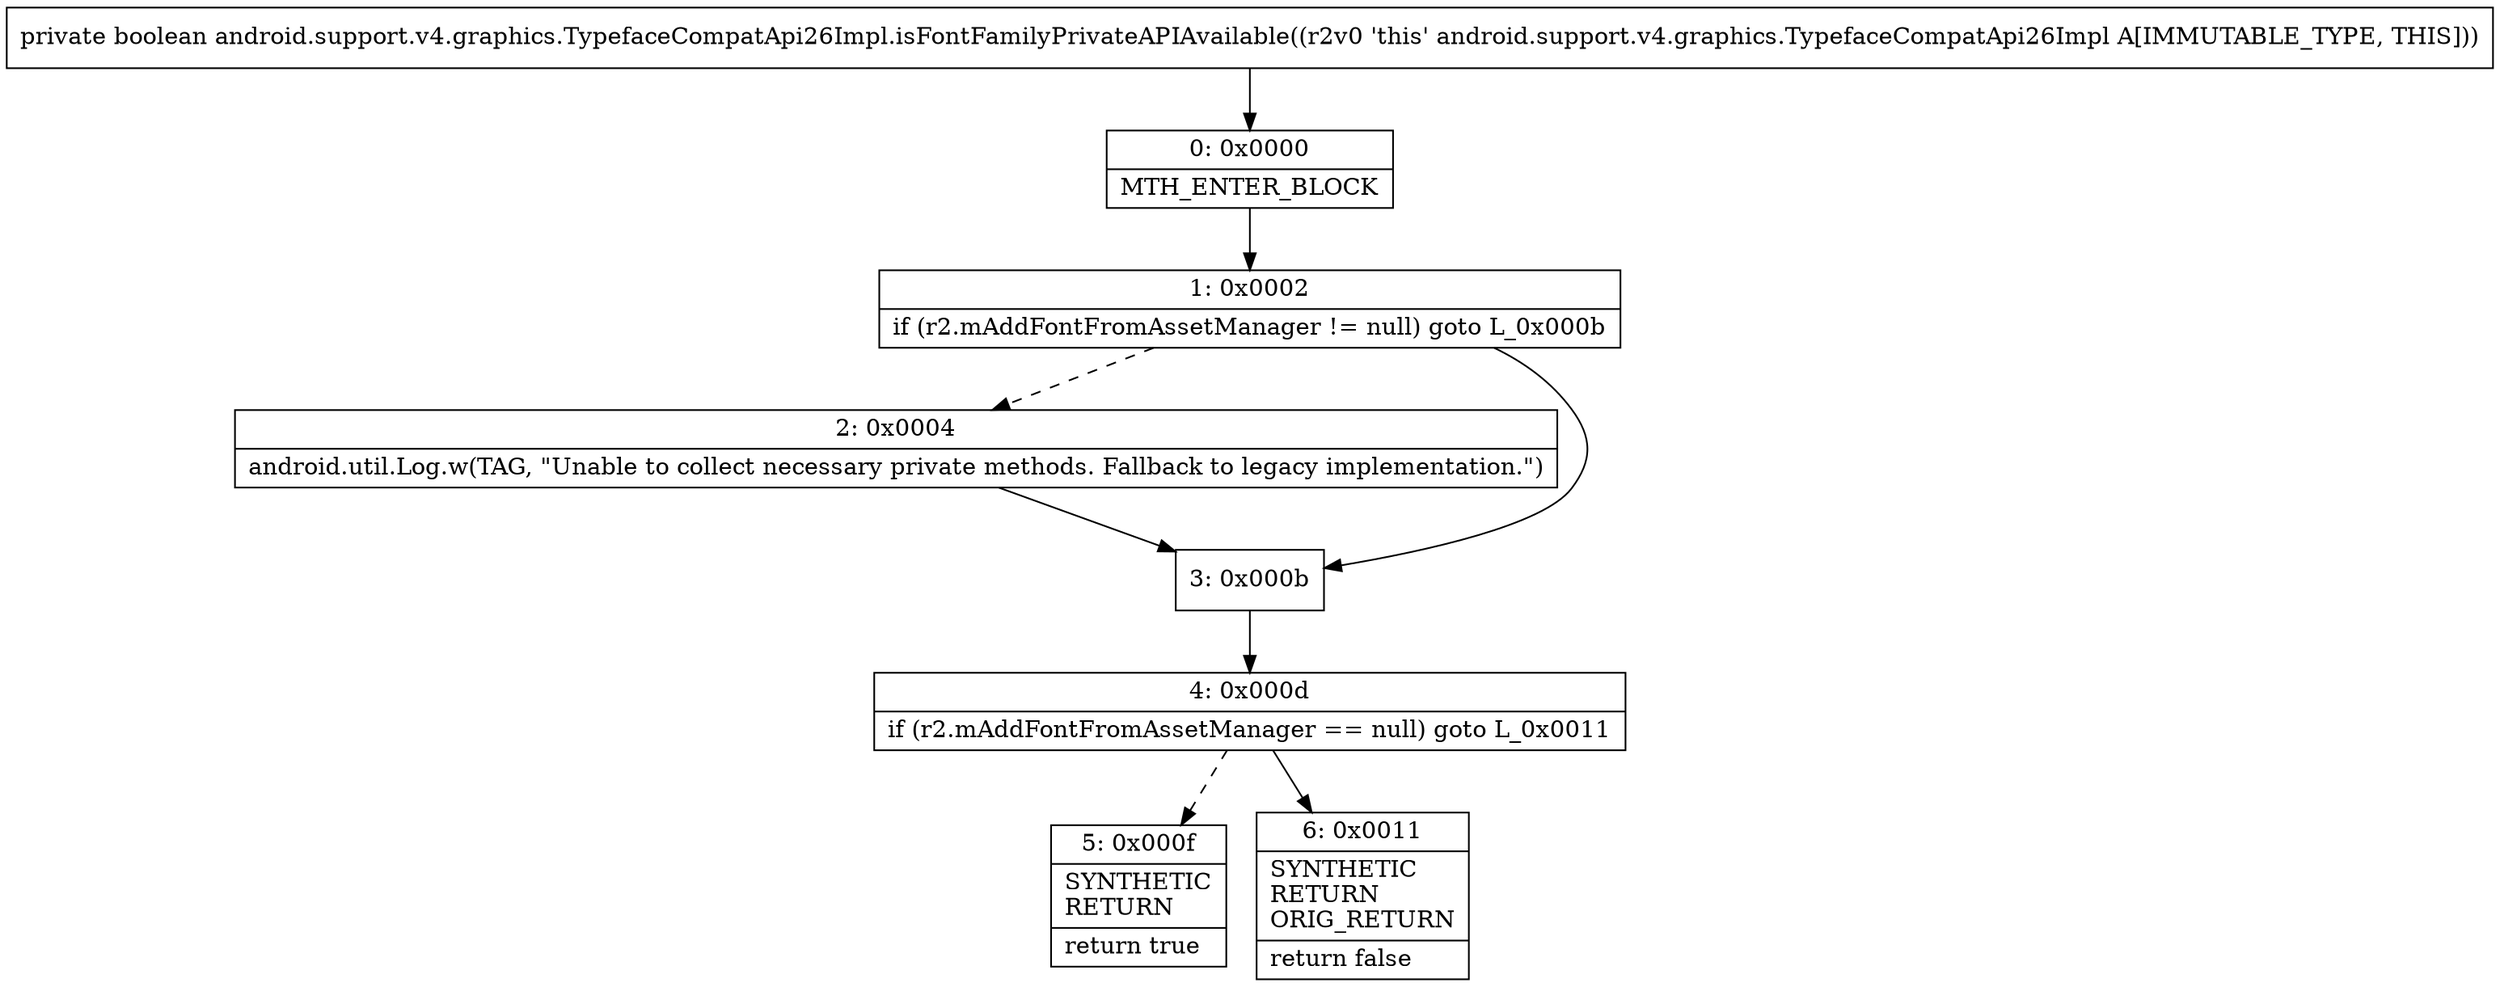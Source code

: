 digraph "CFG forandroid.support.v4.graphics.TypefaceCompatApi26Impl.isFontFamilyPrivateAPIAvailable()Z" {
Node_0 [shape=record,label="{0\:\ 0x0000|MTH_ENTER_BLOCK\l}"];
Node_1 [shape=record,label="{1\:\ 0x0002|if (r2.mAddFontFromAssetManager != null) goto L_0x000b\l}"];
Node_2 [shape=record,label="{2\:\ 0x0004|android.util.Log.w(TAG, \"Unable to collect necessary private methods. Fallback to legacy implementation.\")\l}"];
Node_3 [shape=record,label="{3\:\ 0x000b}"];
Node_4 [shape=record,label="{4\:\ 0x000d|if (r2.mAddFontFromAssetManager == null) goto L_0x0011\l}"];
Node_5 [shape=record,label="{5\:\ 0x000f|SYNTHETIC\lRETURN\l|return true\l}"];
Node_6 [shape=record,label="{6\:\ 0x0011|SYNTHETIC\lRETURN\lORIG_RETURN\l|return false\l}"];
MethodNode[shape=record,label="{private boolean android.support.v4.graphics.TypefaceCompatApi26Impl.isFontFamilyPrivateAPIAvailable((r2v0 'this' android.support.v4.graphics.TypefaceCompatApi26Impl A[IMMUTABLE_TYPE, THIS])) }"];
MethodNode -> Node_0;
Node_0 -> Node_1;
Node_1 -> Node_2[style=dashed];
Node_1 -> Node_3;
Node_2 -> Node_3;
Node_3 -> Node_4;
Node_4 -> Node_5[style=dashed];
Node_4 -> Node_6;
}

